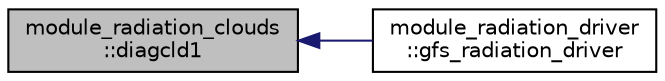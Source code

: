 digraph "module_radiation_clouds::diagcld1"
{
  edge [fontname="Helvetica",fontsize="10",labelfontname="Helvetica",labelfontsize="10"];
  node [fontname="Helvetica",fontsize="10",shape=record];
  rankdir="LR";
  Node6 [label="module_radiation_clouds\l::diagcld1",height=0.2,width=0.4,color="black", fillcolor="grey75", style="filled", fontcolor="black"];
  Node6 -> Node7 [dir="back",color="midnightblue",fontsize="10",style="solid",fontname="Helvetica"];
  Node7 [label="module_radiation_driver\l::gfs_radiation_driver",height=0.2,width=0.4,color="black", fillcolor="white", style="filled",URL="$group__module__radiation__driver.html#ga9c5872d3bd177315e79977d40245a99a",tooltip="This subroutine is the driver of main radiation calculations. It sets up column profiles, such as pressure, temperature, moisture, gases, clouds, aerosols, etc., as well as surface radiative characteristics, such as surface albedo, and emissivity. The call of this subroutine is placed inside both the time advancing loop and the horizontal grid loop. "];
}
